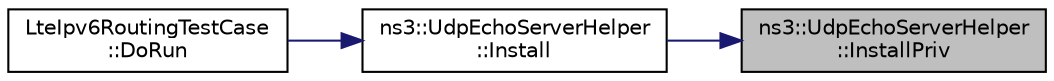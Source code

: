 digraph "ns3::UdpEchoServerHelper::InstallPriv"
{
 // LATEX_PDF_SIZE
  edge [fontname="Helvetica",fontsize="10",labelfontname="Helvetica",labelfontsize="10"];
  node [fontname="Helvetica",fontsize="10",shape=record];
  rankdir="RL";
  Node1 [label="ns3::UdpEchoServerHelper\l::InstallPriv",height=0.2,width=0.4,color="black", fillcolor="grey75", style="filled", fontcolor="black",tooltip="Install an ns3::UdpEchoServer on the node configured with all the attributes set with SetAttribute."];
  Node1 -> Node2 [dir="back",color="midnightblue",fontsize="10",style="solid",fontname="Helvetica"];
  Node2 [label="ns3::UdpEchoServerHelper\l::Install",height=0.2,width=0.4,color="black", fillcolor="white", style="filled",URL="$classns3_1_1_udp_echo_server_helper.html#a474ec7801d3d8cbd3501629094b18f5b",tooltip="Create a UdpEchoServerApplication on the specified Node."];
  Node2 -> Node3 [dir="back",color="midnightblue",fontsize="10",style="solid",fontname="Helvetica"];
  Node3 [label="LteIpv6RoutingTestCase\l::DoRun",height=0.2,width=0.4,color="black", fillcolor="white", style="filled",URL="$class_lte_ipv6_routing_test_case.html#a346533727aeb404f4eef06a2a8c41d5d",tooltip="Implementation to actually run this TestCase."];
}
